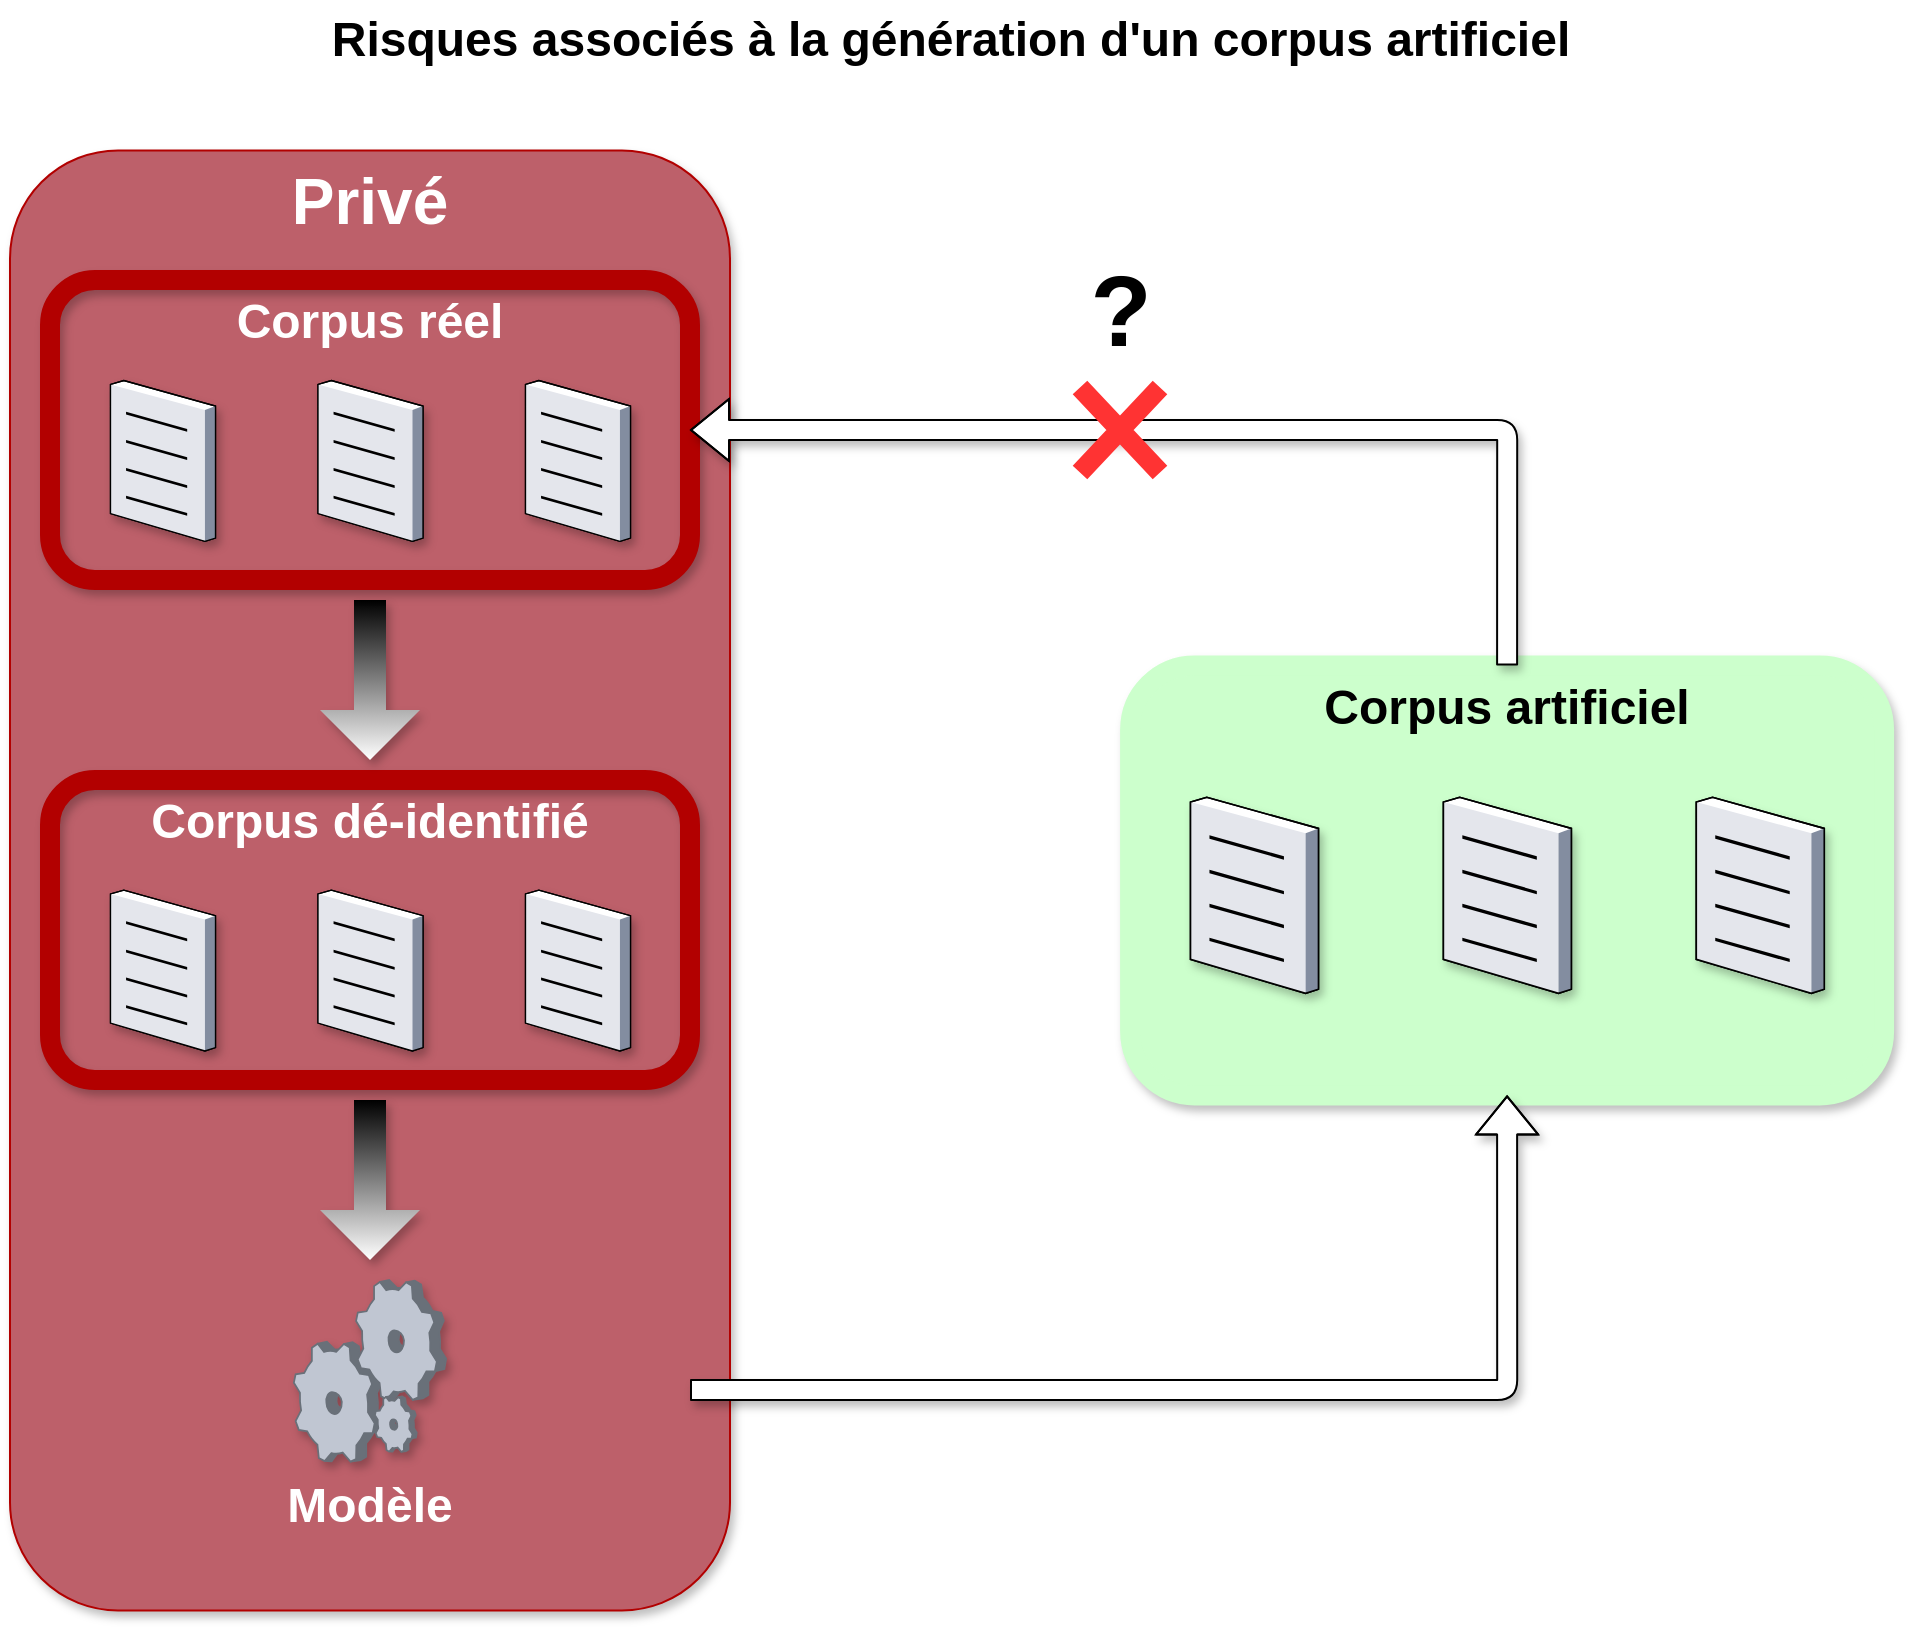 <mxfile version="17.1.3" type="github">
  <diagram name="Page-1" id="e3a06f82-3646-2815-327d-82caf3d4e204">
    <mxGraphModel dx="1355" dy="793" grid="1" gridSize="10" guides="1" tooltips="1" connect="1" arrows="1" fold="1" page="1" pageScale="1.5" pageWidth="827" pageHeight="583" background="none" math="0" shadow="0">
      <root>
        <mxCell id="0" style=";html=1;" />
        <mxCell id="1" style=";html=1;" parent="0" />
        <mxCell id="OsMsd5XtsLLyWNKFsbmn-31" value="&lt;font style=&quot;font-size: 32px&quot;&gt;&lt;b&gt;&lt;font style=&quot;font-size: 32px&quot;&gt;Privé&lt;/font&gt;&lt;/b&gt;&lt;/font&gt;" style="whiteSpace=wrap;html=1;fillColor=#BD606A;fontSize=14;strokeColor=#B20000;verticalAlign=top;fontColor=#ffffff;perimeterSpacing=0;rounded=1;glass=0;shadow=1;sketch=0;gradientColor=none;" parent="1" vertex="1">
          <mxGeometry x="240" y="75.21" width="360" height="730" as="geometry" />
        </mxCell>
        <mxCell id="6a7d8f32e03d9370-62" value="Risques associés à la génération d&#39;un corpus artificiel" style="text;strokeColor=none;fillColor=none;html=1;fontSize=24;fontStyle=1;verticalAlign=middle;align=center;" parent="1" vertex="1">
          <mxGeometry x="240" width="940" height="40" as="geometry" />
        </mxCell>
        <mxCell id="OsMsd5XtsLLyWNKFsbmn-35" value="" style="group;rounded=0;fillColor=none;strokeColor=none;" parent="1" vertex="1" connectable="0">
          <mxGeometry x="260" y="390" width="320" height="150.0" as="geometry" />
        </mxCell>
        <mxCell id="ujZurVDHWSOZeF2jrC4R-9" value="Corpus dé-identifié" style="whiteSpace=wrap;html=1;fillColor=none;fontSize=24;strokeColor=#B20000;verticalAlign=top;fontColor=#ffffff;rounded=1;glass=0;shadow=1;sketch=0;gradientColor=#DCB4BF;gradientDirection=south;strokeWidth=10;fontStyle=1" parent="OsMsd5XtsLLyWNKFsbmn-35" vertex="1">
          <mxGeometry width="320" height="150" as="geometry" />
        </mxCell>
        <mxCell id="OsMsd5XtsLLyWNKFsbmn-32" value="" style="verticalLabelPosition=bottom;sketch=0;aspect=fixed;html=1;verticalAlign=top;strokeColor=default;align=center;outlineConnect=0;shape=mxgraph.citrix.document;fillColor=#a0522d;fontColor=#ffffff;strokeWidth=0;shadow=1;" parent="OsMsd5XtsLLyWNKFsbmn-35" vertex="1">
          <mxGeometry x="237.5" y="54.79" width="52.5" height="80.43" as="geometry" />
        </mxCell>
        <mxCell id="OsMsd5XtsLLyWNKFsbmn-33" value="" style="verticalLabelPosition=bottom;sketch=0;aspect=fixed;html=1;verticalAlign=top;strokeColor=default;align=center;outlineConnect=0;shape=mxgraph.citrix.document;fillColor=#a0522d;fontColor=#ffffff;strokeWidth=0;shadow=1;" parent="OsMsd5XtsLLyWNKFsbmn-35" vertex="1">
          <mxGeometry x="133.75" y="54.79" width="52.5" height="80.43" as="geometry" />
        </mxCell>
        <mxCell id="OsMsd5XtsLLyWNKFsbmn-34" value="" style="verticalLabelPosition=bottom;sketch=0;aspect=fixed;html=1;verticalAlign=top;strokeColor=default;align=center;outlineConnect=0;shape=mxgraph.citrix.document;fillColor=#a0522d;fontColor=#ffffff;strokeWidth=0;shadow=1;" parent="OsMsd5XtsLLyWNKFsbmn-35" vertex="1">
          <mxGeometry x="30" y="54.79" width="52.5" height="80.43" as="geometry" />
        </mxCell>
        <mxCell id="OsMsd5XtsLLyWNKFsbmn-39" value="" style="html=1;shadow=1;dashed=0;align=center;verticalAlign=middle;shape=mxgraph.arrows2.arrow;dy=0.68;dx=25;direction=south;notch=0;rounded=1;glass=0;labelBackgroundColor=#ffffff;labelBorderColor=none;sketch=0;fontSize=24;strokeWidth=4;gradientDirection=east;gradientColor=#ffffff;fillColor=#000000;strokeColor=none;" parent="1" vertex="1">
          <mxGeometry x="395" y="300" width="50" height="80" as="geometry" />
        </mxCell>
        <mxCell id="OsMsd5XtsLLyWNKFsbmn-53" value="Modèle" style="rounded=1;whiteSpace=wrap;html=1;shadow=0;glass=0;labelBackgroundColor=none;labelBorderColor=none;sketch=0;fontSize=24;fontColor=#FFFFFF;strokeColor=none;strokeWidth=4;fillColor=none;gradientColor=#BD7176;gradientDirection=east;verticalAlign=bottom;fontStyle=1" parent="1" vertex="1">
          <mxGeometry x="260" y="620" width="320" height="150" as="geometry" />
        </mxCell>
        <mxCell id="OsMsd5XtsLLyWNKFsbmn-47" value="" style="verticalLabelPosition=bottom;sketch=0;aspect=fixed;html=1;verticalAlign=top;strokeColor=none;align=center;outlineConnect=0;shape=mxgraph.citrix.process;rounded=1;shadow=1;glass=0;labelBackgroundColor=#ffffff;labelBorderColor=none;fontSize=24;fontColor=#FFFFFF;fillColor=#DC143C;gradientColor=#BD7176;gradientDirection=east;" parent="1" vertex="1">
          <mxGeometry x="381.93" y="640" width="76.14" height="90.79" as="geometry" />
        </mxCell>
        <mxCell id="OsMsd5XtsLLyWNKFsbmn-55" value="" style="group" parent="1" vertex="1" connectable="0">
          <mxGeometry x="260" y="140" width="320" height="150" as="geometry" />
        </mxCell>
        <mxCell id="6a7d8f32e03d9370-57" value="&lt;font style=&quot;font-size: 24px&quot;&gt;Corpus réel&lt;/font&gt;" style="whiteSpace=wrap;html=1;fillColor=none;fontSize=24;strokeColor=#B20000;verticalAlign=top;fontColor=#FFFFFF;perimeterSpacing=0;rounded=1;glass=0;shadow=1;sketch=0;fontStyle=1;labelBorderColor=none;strokeWidth=10;" parent="OsMsd5XtsLLyWNKFsbmn-55" vertex="1">
          <mxGeometry width="320" height="150" as="geometry" />
        </mxCell>
        <mxCell id="OsMsd5XtsLLyWNKFsbmn-28" value="" style="verticalLabelPosition=bottom;sketch=0;aspect=fixed;html=1;verticalAlign=top;strokeColor=default;align=center;outlineConnect=0;shape=mxgraph.citrix.document;fillColor=#a0522d;fontColor=#ffffff;strokeWidth=0;shadow=1;" parent="OsMsd5XtsLLyWNKFsbmn-55" vertex="1">
          <mxGeometry x="237.5" y="50" width="52.5" height="80.43" as="geometry" />
        </mxCell>
        <mxCell id="OsMsd5XtsLLyWNKFsbmn-29" value="" style="verticalLabelPosition=bottom;sketch=0;aspect=fixed;html=1;verticalAlign=top;strokeColor=default;align=center;outlineConnect=0;shape=mxgraph.citrix.document;fillColor=#a0522d;fontColor=#ffffff;strokeWidth=0;shadow=1;" parent="OsMsd5XtsLLyWNKFsbmn-55" vertex="1">
          <mxGeometry x="133.75" y="50" width="52.5" height="80.43" as="geometry" />
        </mxCell>
        <mxCell id="OsMsd5XtsLLyWNKFsbmn-30" value="" style="verticalLabelPosition=bottom;sketch=0;aspect=fixed;html=1;verticalAlign=top;strokeColor=default;align=center;outlineConnect=0;shape=mxgraph.citrix.document;fillColor=#a0522d;fontColor=#ffffff;strokeWidth=0;shadow=1;" parent="OsMsd5XtsLLyWNKFsbmn-55" vertex="1">
          <mxGeometry x="30" y="50" width="52.5" height="80.43" as="geometry" />
        </mxCell>
        <mxCell id="OsMsd5XtsLLyWNKFsbmn-69" value="" style="html=1;shadow=1;dashed=0;align=center;verticalAlign=middle;shape=mxgraph.arrows2.arrow;dy=0.68;dx=25;direction=south;notch=0;rounded=1;glass=0;labelBackgroundColor=#ffffff;labelBorderColor=none;sketch=0;fontSize=24;strokeWidth=4;gradientDirection=east;gradientColor=#ffffff;fillColor=#000000;strokeColor=none;" parent="1" vertex="1">
          <mxGeometry x="395" y="550" width="50" height="80" as="geometry" />
        </mxCell>
        <mxCell id="OsMsd5XtsLLyWNKFsbmn-57" value="Corpus artificiel" style="whiteSpace=wrap;html=1;fillColor=#CCFFCC;fontSize=24;strokeColor=#CCFFCC;verticalAlign=top;fontColor=default;perimeterSpacing=0;rounded=1;glass=0;shadow=1;sketch=0;fontStyle=1;labelBorderColor=none;strokeWidth=10;labelBackgroundColor=none;" parent="1" vertex="1">
          <mxGeometry x="800.05" y="332.71" width="377" height="215" as="geometry" />
        </mxCell>
        <mxCell id="OsMsd5XtsLLyWNKFsbmn-68" style="shape=flexArrow;rounded=1;orthogonalLoop=1;jettySize=auto;html=1;exitX=1;exitY=0.5;exitDx=0;exitDy=0;entryX=0.5;entryY=1;entryDx=0;entryDy=0;fontSize=24;fontColor=default;strokeColor=default;edgeStyle=orthogonalEdgeStyle;startArrow=none;startFill=0;sketch=0;shadow=1;fillColor=#FFFFFF;gradientColor=none;gradientDirection=north;" parent="1" source="OsMsd5XtsLLyWNKFsbmn-53" target="OsMsd5XtsLLyWNKFsbmn-57" edge="1">
          <mxGeometry relative="1" as="geometry" />
        </mxCell>
        <mxCell id="OsMsd5XtsLLyWNKFsbmn-72" style="edgeStyle=orthogonalEdgeStyle;shape=flexArrow;rounded=1;sketch=0;orthogonalLoop=1;jettySize=auto;html=1;exitX=0.5;exitY=0;exitDx=0;exitDy=0;shadow=1;fontSize=24;fontColor=default;startArrow=none;startFill=0;strokeColor=default;fillColor=#FFFFFF;gradientColor=none;gradientDirection=north;entryX=1;entryY=0.5;entryDx=0;entryDy=0;" parent="1" source="OsMsd5XtsLLyWNKFsbmn-57" target="6a7d8f32e03d9370-57" edge="1">
          <mxGeometry relative="1" as="geometry">
            <mxPoint x="859.975" y="215" as="sourcePoint" />
          </mxGeometry>
        </mxCell>
        <mxCell id="OsMsd5XtsLLyWNKFsbmn-79" value="" style="group" parent="1" vertex="1" connectable="0">
          <mxGeometry x="830.003" y="398.387" width="316.875" height="98.024" as="geometry" />
        </mxCell>
        <mxCell id="OsMsd5XtsLLyWNKFsbmn-58" value="" style="verticalLabelPosition=bottom;sketch=0;aspect=fixed;html=1;verticalAlign=top;strokeColor=#CCFFCC;align=center;outlineConnect=0;shape=mxgraph.citrix.document;fillColor=#CCFFCC;fontColor=default;strokeWidth=0;shadow=1;labelBackgroundColor=none;" parent="OsMsd5XtsLLyWNKFsbmn-79" vertex="1">
          <mxGeometry x="252.891" width="63.984" height="98.024" as="geometry" />
        </mxCell>
        <mxCell id="OsMsd5XtsLLyWNKFsbmn-59" value="" style="verticalLabelPosition=bottom;sketch=0;aspect=fixed;html=1;verticalAlign=top;strokeColor=#CCFFCC;align=center;outlineConnect=0;shape=mxgraph.citrix.document;fillColor=#CCFFCC;fontColor=default;strokeWidth=0;shadow=1;labelBackgroundColor=none;" parent="OsMsd5XtsLLyWNKFsbmn-79" vertex="1">
          <mxGeometry x="126.445" width="63.984" height="98.024" as="geometry" />
        </mxCell>
        <mxCell id="OsMsd5XtsLLyWNKFsbmn-60" value="" style="verticalLabelPosition=bottom;sketch=0;aspect=fixed;html=1;verticalAlign=top;strokeColor=#CCFFCC;align=center;outlineConnect=0;shape=mxgraph.citrix.document;fillColor=#CCFFCC;fontColor=default;strokeWidth=0;shadow=1;labelBackgroundColor=none;" parent="OsMsd5XtsLLyWNKFsbmn-79" vertex="1">
          <mxGeometry width="63.984" height="98.024" as="geometry" />
        </mxCell>
        <mxCell id="OsMsd5XtsLLyWNKFsbmn-80" value="" style="group" parent="1" vertex="1" connectable="0">
          <mxGeometry x="770" y="120" width="50" height="116.25" as="geometry" />
        </mxCell>
        <mxCell id="OsMsd5XtsLLyWNKFsbmn-74" value="" style="shape=umlDestroy;whiteSpace=wrap;html=1;strokeWidth=10;rounded=0;shadow=0;glass=0;labelBackgroundColor=none;labelBorderColor=none;sketch=0;fontSize=24;fontColor=default;fillColor=#FF3333;gradientColor=none;gradientDirection=east;strokeColor=#FF3333;" parent="OsMsd5XtsLLyWNKFsbmn-80" vertex="1">
          <mxGeometry x="5" y="73.75" width="40" height="42.5" as="geometry" />
        </mxCell>
        <mxCell id="OsMsd5XtsLLyWNKFsbmn-78" value="&lt;div style=&quot;font-size: 50px;&quot;&gt;?&lt;/div&gt;" style="text;html=1;align=center;verticalAlign=middle;resizable=0;points=[];autosize=1;strokeColor=none;fillColor=none;fontSize=50;fontColor=default;fontStyle=1" parent="OsMsd5XtsLLyWNKFsbmn-80" vertex="1">
          <mxGeometry width="50" height="70" as="geometry" />
        </mxCell>
      </root>
    </mxGraphModel>
  </diagram>
</mxfile>
